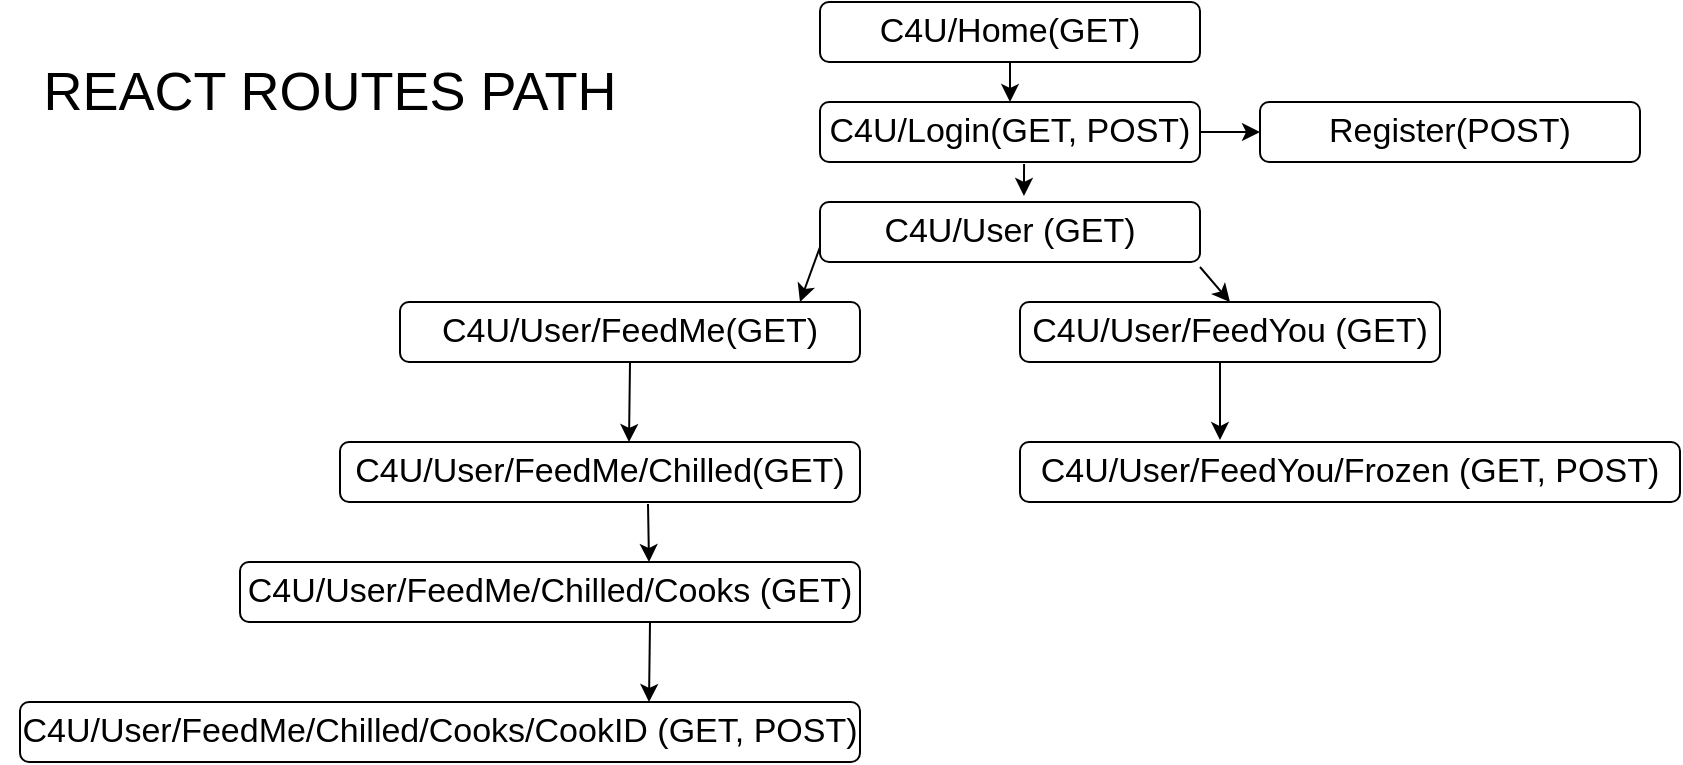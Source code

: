 <mxfile version="15.5.4"><diagram id="OU-HB486gTcerqHjr7dX" name="Page-1"><mxGraphModel dx="1730" dy="527" grid="1" gridSize="10" guides="1" tooltips="1" connect="1" arrows="1" fold="1" page="1" pageScale="1" pageWidth="827" pageHeight="1169" math="0" shadow="0"><root><mxCell id="0"/><mxCell id="1" parent="0"/><mxCell id="Pz0O6Iug2fspgij2joAh-32" value="" style="rounded=1;whiteSpace=wrap;html=1;fontSize=17;" vertex="1" parent="1"><mxGeometry x="290" y="120" width="190" height="30" as="geometry"/></mxCell><mxCell id="Pz0O6Iug2fspgij2joAh-33" value="C4U/User (GET)" style="text;html=1;strokeColor=none;fillColor=none;align=center;verticalAlign=middle;whiteSpace=wrap;rounded=0;fontSize=17;" vertex="1" parent="1"><mxGeometry x="300" y="120" width="170" height="30" as="geometry"/></mxCell><mxCell id="Pz0O6Iug2fspgij2joAh-34" value="" style="rounded=1;whiteSpace=wrap;html=1;fontSize=17;" vertex="1" parent="1"><mxGeometry x="80" y="170" width="230" height="30" as="geometry"/></mxCell><mxCell id="Pz0O6Iug2fspgij2joAh-35" value="C4U/User/FeedMe(GET)" style="text;html=1;strokeColor=none;fillColor=none;align=center;verticalAlign=middle;whiteSpace=wrap;rounded=0;fontSize=17;" vertex="1" parent="1"><mxGeometry x="110" y="170" width="170" height="30" as="geometry"/></mxCell><mxCell id="Pz0O6Iug2fspgij2joAh-36" value="" style="rounded=1;whiteSpace=wrap;html=1;fontSize=17;" vertex="1" parent="1"><mxGeometry x="50" y="240" width="260" height="30" as="geometry"/></mxCell><mxCell id="Pz0O6Iug2fspgij2joAh-37" value="C4U/User/FeedMe/Chilled(GET)" style="text;html=1;strokeColor=none;fillColor=none;align=center;verticalAlign=middle;whiteSpace=wrap;rounded=0;fontSize=17;" vertex="1" parent="1"><mxGeometry x="60" y="240" width="240" height="30" as="geometry"/></mxCell><mxCell id="Pz0O6Iug2fspgij2joAh-38" value="" style="rounded=1;whiteSpace=wrap;html=1;fontSize=17;" vertex="1" parent="1"><mxGeometry y="300" width="310" height="30" as="geometry"/></mxCell><mxCell id="Pz0O6Iug2fspgij2joAh-39" value="C4U/User/FeedMe/Chilled/Cooks (GET)" style="text;html=1;strokeColor=none;fillColor=none;align=center;verticalAlign=middle;whiteSpace=wrap;rounded=0;fontSize=17;" vertex="1" parent="1"><mxGeometry x="-5" y="300" width="320" height="30" as="geometry"/></mxCell><mxCell id="Pz0O6Iug2fspgij2joAh-40" value="" style="rounded=1;whiteSpace=wrap;html=1;fontSize=17;" vertex="1" parent="1"><mxGeometry x="-110" y="370" width="420" height="30" as="geometry"/></mxCell><mxCell id="Pz0O6Iug2fspgij2joAh-41" value="C4U/User/FeedMe/Chilled/Cooks/CookID (GET, POST)" style="text;html=1;strokeColor=none;fillColor=none;align=center;verticalAlign=middle;whiteSpace=wrap;rounded=0;fontSize=17;" vertex="1" parent="1"><mxGeometry x="-110" y="370" width="420" height="30" as="geometry"/></mxCell><mxCell id="Pz0O6Iug2fspgij2joAh-42" value="" style="rounded=1;whiteSpace=wrap;html=1;fontSize=17;" vertex="1" parent="1"><mxGeometry x="390" y="170" width="210" height="30" as="geometry"/></mxCell><mxCell id="Pz0O6Iug2fspgij2joAh-43" value="C4U/User/FeedYou (GET)" style="text;html=1;strokeColor=none;fillColor=none;align=center;verticalAlign=middle;whiteSpace=wrap;rounded=0;fontSize=17;" vertex="1" parent="1"><mxGeometry x="395" y="170" width="200" height="30" as="geometry"/></mxCell><mxCell id="Pz0O6Iug2fspgij2joAh-44" value="" style="rounded=1;whiteSpace=wrap;html=1;fontSize=17;" vertex="1" parent="1"><mxGeometry x="390" y="240" width="330" height="30" as="geometry"/></mxCell><mxCell id="Pz0O6Iug2fspgij2joAh-45" value="C4U/User/FeedYou/Frozen (GET, POST)" style="text;html=1;strokeColor=none;fillColor=none;align=center;verticalAlign=middle;whiteSpace=wrap;rounded=0;fontSize=17;" vertex="1" parent="1"><mxGeometry x="390" y="240" width="330" height="30" as="geometry"/></mxCell><mxCell id="Pz0O6Iug2fspgij2joAh-46" value="" style="rounded=1;whiteSpace=wrap;html=1;fontSize=17;" vertex="1" parent="1"><mxGeometry x="290" y="70" width="190" height="30" as="geometry"/></mxCell><mxCell id="Pz0O6Iug2fspgij2joAh-47" value="C4U/Login(GET, POST)" style="text;html=1;strokeColor=none;fillColor=none;align=center;verticalAlign=middle;whiteSpace=wrap;rounded=0;fontSize=17;" vertex="1" parent="1"><mxGeometry x="290" y="70" width="190" height="30" as="geometry"/></mxCell><mxCell id="Pz0O6Iug2fspgij2joAh-48" value="" style="rounded=1;whiteSpace=wrap;html=1;fontSize=17;" vertex="1" parent="1"><mxGeometry x="290" y="20" width="190" height="30" as="geometry"/></mxCell><mxCell id="Pz0O6Iug2fspgij2joAh-49" value="C4U/Home(GET)" style="text;html=1;strokeColor=none;fillColor=none;align=center;verticalAlign=middle;whiteSpace=wrap;rounded=0;fontSize=17;" vertex="1" parent="1"><mxGeometry x="300" y="20" width="170" height="30" as="geometry"/></mxCell><mxCell id="Pz0O6Iug2fspgij2joAh-54" value="" style="rounded=1;whiteSpace=wrap;html=1;fontSize=17;" vertex="1" parent="1"><mxGeometry x="510" y="70" width="190" height="30" as="geometry"/></mxCell><mxCell id="Pz0O6Iug2fspgij2joAh-55" value="Register(POST)" style="text;html=1;strokeColor=none;fillColor=none;align=center;verticalAlign=middle;whiteSpace=wrap;rounded=0;fontSize=17;" vertex="1" parent="1"><mxGeometry x="520" y="70" width="170" height="30" as="geometry"/></mxCell><mxCell id="Pz0O6Iug2fspgij2joAh-60" value="" style="endArrow=classic;html=1;rounded=0;fontSize=17;exitX=0.5;exitY=1;exitDx=0;exitDy=0;" edge="1" parent="1" source="Pz0O6Iug2fspgij2joAh-35"><mxGeometry width="50" height="50" relative="1" as="geometry"><mxPoint x="194.5" y="210" as="sourcePoint"/><mxPoint x="194.5" y="240" as="targetPoint"/><Array as="points"/></mxGeometry></mxCell><mxCell id="Pz0O6Iug2fspgij2joAh-62" value="" style="endArrow=classic;html=1;rounded=0;fontSize=17;exitX=0.6;exitY=1.033;exitDx=0;exitDy=0;exitPerimeter=0;" edge="1" parent="1" source="Pz0O6Iug2fspgij2joAh-37"><mxGeometry width="50" height="50" relative="1" as="geometry"><mxPoint x="205" y="280" as="sourcePoint"/><mxPoint x="204.5" y="300" as="targetPoint"/><Array as="points"/></mxGeometry></mxCell><mxCell id="Pz0O6Iug2fspgij2joAh-63" value="" style="endArrow=classic;html=1;rounded=0;fontSize=17;exitX=0.5;exitY=1;exitDx=0;exitDy=0;" edge="1" parent="1"><mxGeometry width="50" height="50" relative="1" as="geometry"><mxPoint x="205" y="330" as="sourcePoint"/><mxPoint x="204.5" y="370" as="targetPoint"/><Array as="points"/></mxGeometry></mxCell><mxCell id="Pz0O6Iug2fspgij2joAh-64" value="" style="endArrow=classic;html=1;rounded=0;fontSize=17;exitX=0;exitY=0.75;exitDx=0;exitDy=0;entryX=1;entryY=0;entryDx=0;entryDy=0;entryPerimeter=0;" edge="1" parent="1" source="Pz0O6Iug2fspgij2joAh-32" target="Pz0O6Iug2fspgij2joAh-35"><mxGeometry width="50" height="50" relative="1" as="geometry"><mxPoint x="290" y="80" as="sourcePoint"/><mxPoint x="290.5" y="109.01" as="targetPoint"/><Array as="points"/></mxGeometry></mxCell><mxCell id="Pz0O6Iug2fspgij2joAh-65" value="" style="endArrow=classic;html=1;rounded=0;fontSize=17;exitX=0;exitY=0.75;exitDx=0;exitDy=0;entryX=0.5;entryY=0;entryDx=0;entryDy=0;" edge="1" parent="1" target="Pz0O6Iug2fspgij2joAh-43"><mxGeometry width="50" height="50" relative="1" as="geometry"><mxPoint x="480" y="152.5" as="sourcePoint"/><mxPoint x="470" y="180" as="targetPoint"/><Array as="points"/></mxGeometry></mxCell><mxCell id="Pz0O6Iug2fspgij2joAh-66" value="" style="endArrow=classic;html=1;rounded=0;fontSize=17;exitX=0.537;exitY=1.033;exitDx=0;exitDy=0;exitPerimeter=0;entryX=0.541;entryY=-0.1;entryDx=0;entryDy=0;entryPerimeter=0;" edge="1" parent="1" source="Pz0O6Iug2fspgij2joAh-47" target="Pz0O6Iug2fspgij2joAh-33"><mxGeometry width="50" height="50" relative="1" as="geometry"><mxPoint x="490" y="140" as="sourcePoint"/><mxPoint x="520" y="150" as="targetPoint"/><Array as="points"/></mxGeometry></mxCell><mxCell id="Pz0O6Iug2fspgij2joAh-67" value="" style="endArrow=classic;html=1;rounded=0;fontSize=17;exitX=0.5;exitY=1;exitDx=0;exitDy=0;entryX=0.5;entryY=0;entryDx=0;entryDy=0;" edge="1" parent="1" source="Pz0O6Iug2fspgij2joAh-49" target="Pz0O6Iug2fspgij2joAh-47"><mxGeometry width="50" height="50" relative="1" as="geometry"><mxPoint x="402.03" y="110.99" as="sourcePoint"/><mxPoint x="401.97" y="127" as="targetPoint"/><Array as="points"/></mxGeometry></mxCell><mxCell id="Pz0O6Iug2fspgij2joAh-68" value="" style="endArrow=classic;html=1;rounded=0;fontSize=17;exitX=1;exitY=0.5;exitDx=0;exitDy=0;entryX=0;entryY=0.5;entryDx=0;entryDy=0;" edge="1" parent="1" source="Pz0O6Iug2fspgij2joAh-47" target="Pz0O6Iug2fspgij2joAh-54"><mxGeometry width="50" height="50" relative="1" as="geometry"><mxPoint x="490" y="162.5" as="sourcePoint"/><mxPoint x="505" y="180" as="targetPoint"/><Array as="points"/></mxGeometry></mxCell><mxCell id="Pz0O6Iug2fspgij2joAh-70" value="" style="endArrow=classic;html=1;rounded=0;fontSize=17;entryX=0.303;entryY=-0.033;entryDx=0;entryDy=0;entryPerimeter=0;" edge="1" parent="1" target="Pz0O6Iug2fspgij2joAh-45"><mxGeometry width="50" height="50" relative="1" as="geometry"><mxPoint x="490" y="200" as="sourcePoint"/><mxPoint x="505" y="180" as="targetPoint"/><Array as="points"/></mxGeometry></mxCell><mxCell id="Pz0O6Iug2fspgij2joAh-71" value="&lt;font style=&quot;font-size: 27px&quot;&gt;REACT ROUTES PATH&lt;/font&gt;" style="text;html=1;strokeColor=none;fillColor=none;align=center;verticalAlign=middle;whiteSpace=wrap;rounded=0;fontSize=17;" vertex="1" parent="1"><mxGeometry x="-120" y="50" width="330" height="30" as="geometry"/></mxCell></root></mxGraphModel></diagram></mxfile>